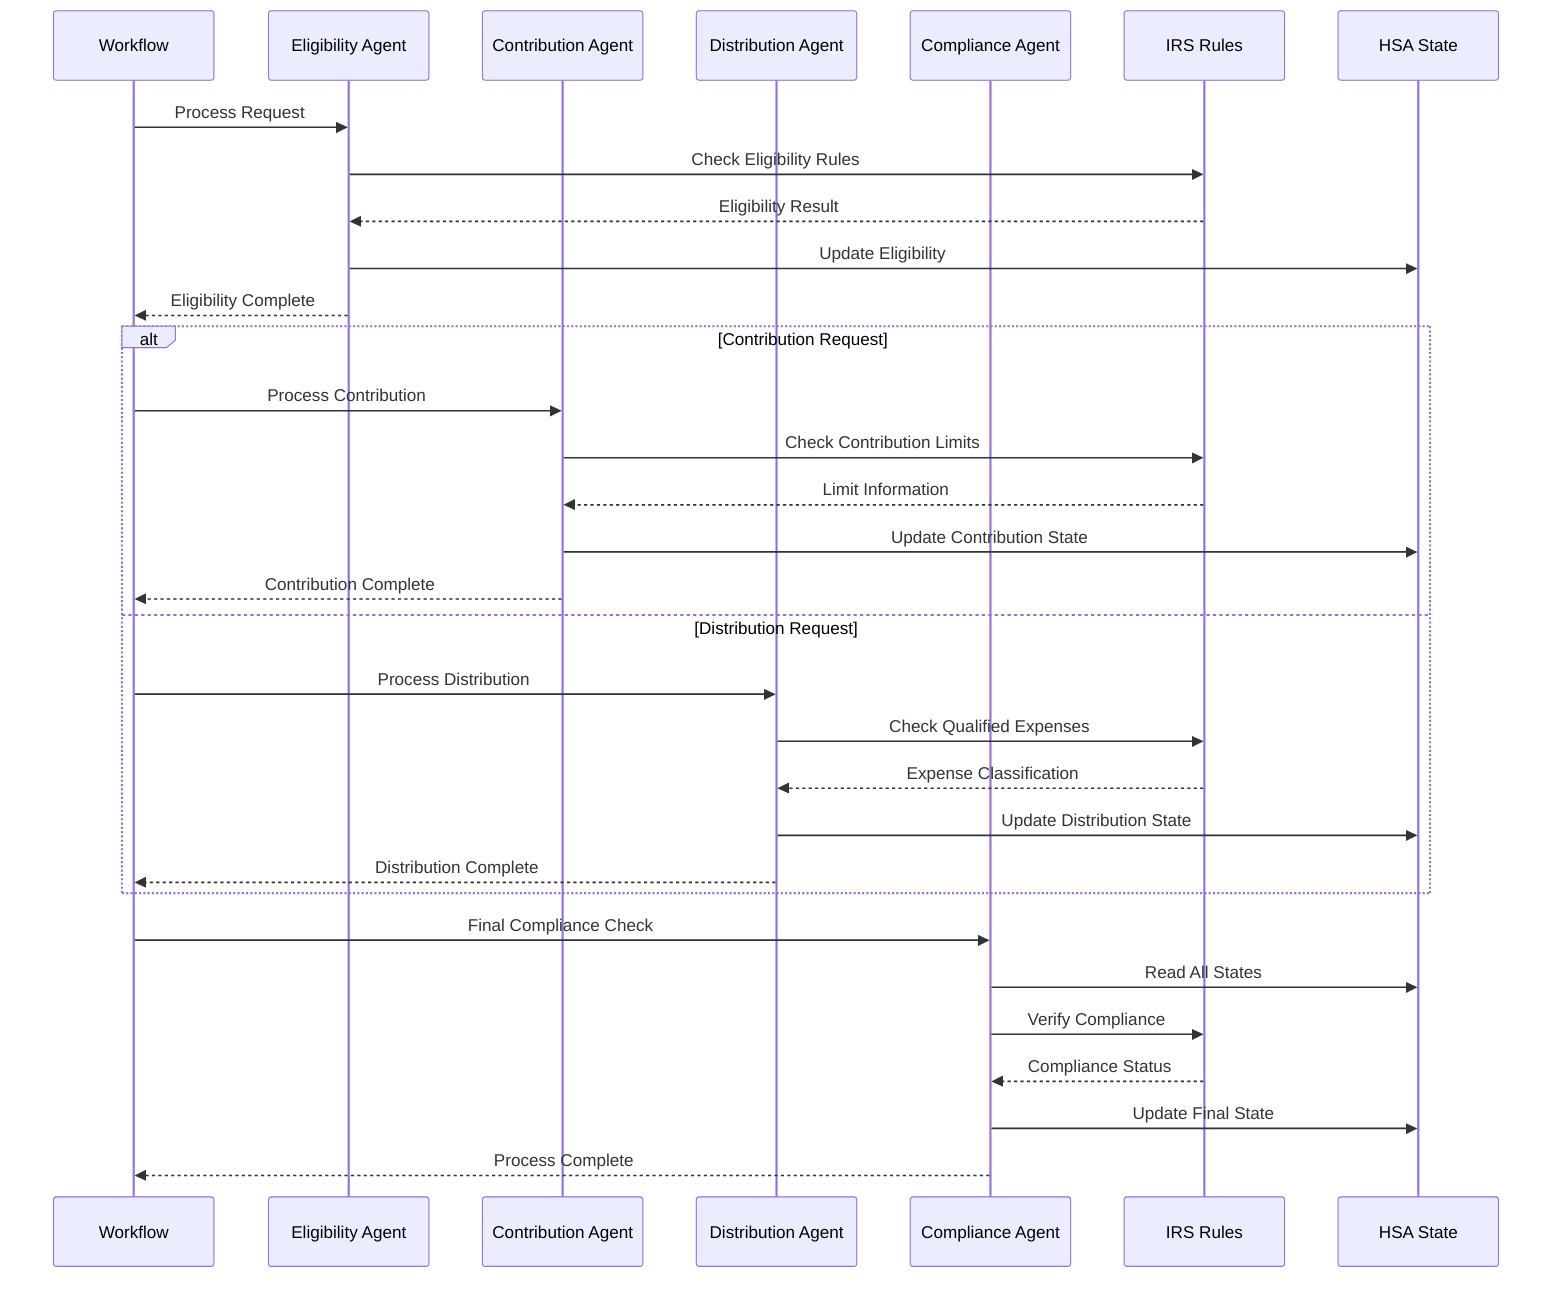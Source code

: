 sequenceDiagram
    participant WF as Workflow
    participant EA as Eligibility Agent
    participant CA as Contribution Agent
    participant DA as Distribution Agent
    participant CPA as Compliance Agent
    participant IR as IRS Rules
    participant STATE as HSA State
    
    WF->>EA: Process Request
    EA->>IR: Check Eligibility Rules
    IR-->>EA: Eligibility Result
    EA->>STATE: Update Eligibility
    EA-->>WF: Eligibility Complete
    
    alt Contribution Request
        WF->>CA: Process Contribution
        CA->>IR: Check Contribution Limits
        IR-->>CA: Limit Information
        CA->>STATE: Update Contribution State
        CA-->>WF: Contribution Complete
    else Distribution Request
        WF->>DA: Process Distribution
        DA->>IR: Check Qualified Expenses
        IR-->>DA: Expense Classification
        DA->>STATE: Update Distribution State
        DA-->>WF: Distribution Complete
    end
    
    WF->>CPA: Final Compliance Check
    CPA->>STATE: Read All States
    CPA->>IR: Verify Compliance
    IR-->>CPA: Compliance Status
    CPA->>STATE: Update Final State
    CPA-->>WF: Process Complete